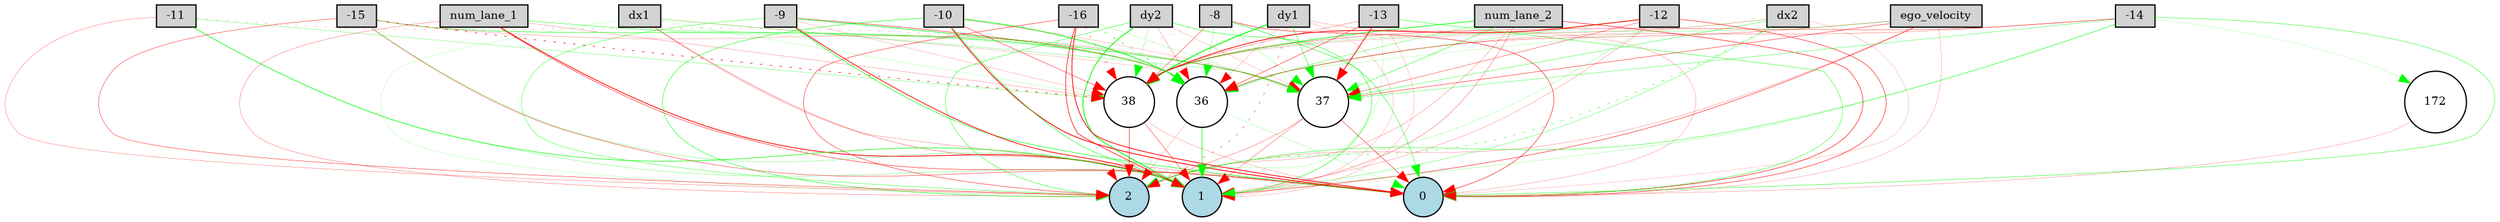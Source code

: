 digraph {
	node [fontsize=9 height=0.2 shape=circle width=0.2]
	num_lane_1 [fillcolor=lightgray shape=box style=filled]
	num_lane_2 [fillcolor=lightgray shape=box style=filled]
	ego_velocity [fillcolor=lightgray shape=box style=filled]
	dx1 [fillcolor=lightgray shape=box style=filled]
	dy1 [fillcolor=lightgray shape=box style=filled]
	dx2 [fillcolor=lightgray shape=box style=filled]
	dy2 [fillcolor=lightgray shape=box style=filled]
	-8 [fillcolor=lightgray shape=box style=filled]
	-9 [fillcolor=lightgray shape=box style=filled]
	-10 [fillcolor=lightgray shape=box style=filled]
	-11 [fillcolor=lightgray shape=box style=filled]
	-12 [fillcolor=lightgray shape=box style=filled]
	-13 [fillcolor=lightgray shape=box style=filled]
	-14 [fillcolor=lightgray shape=box style=filled]
	-15 [fillcolor=lightgray shape=box style=filled]
	-16 [fillcolor=lightgray shape=box style=filled]
	0 [fillcolor=lightblue style=filled]
	1 [fillcolor=lightblue style=filled]
	2 [fillcolor=lightblue style=filled]
	36 [fillcolor=white style=filled]
	37 [fillcolor=white style=filled]
	38 [fillcolor=white style=filled]
	172 [fillcolor=white style=filled]
	num_lane_1 -> 36 [color=green penwidth=0.21809394175250252 style=solid]
	num_lane_1 -> 37 [color=green penwidth=0.13303865154103228 style=solid]
	num_lane_1 -> 38 [color=red penwidth=0.15672314298107953 style=solid]
	num_lane_2 -> 36 [color=green penwidth=0.231290503779493 style=solid]
	num_lane_2 -> 37 [color=green penwidth=0.32326709812773036 style=solid]
	num_lane_2 -> 38 [color=green penwidth=0.5302667837605014 style=solid]
	ego_velocity -> 36 [color=red penwidth=0.22120786278462395 style=solid]
	ego_velocity -> 37 [color=red penwidth=0.3151586635706104 style=solid]
	ego_velocity -> 38 [color=green penwidth=0.1653662520432389 style=solid]
	dx1 -> 36 [color=red penwidth=0.11666822260104318 style=solid]
	dx1 -> 37 [color=green penwidth=0.1990990271191609 style=solid]
	dx1 -> 38 [color=green penwidth=0.1060744936412277 style=solid]
	dy1 -> 36 [color=red penwidth=0.1189666675101901 style=solid]
	dy1 -> 37 [color=green penwidth=0.34925486791963634 style=solid]
	dy1 -> 38 [color=green penwidth=0.7619068004712716 style=solid]
	dx2 -> 36 [color=green penwidth=0.11243192346986965 style=solid]
	dx2 -> 37 [color=green penwidth=0.27196100781644966 style=solid]
	dx2 -> 38 [color=red penwidth=0.13417902257051717 style=solid]
	dy2 -> 36 [color=red penwidth=0.1704130868101738 style=solid]
	dy2 -> 37 [color=red penwidth=0.10332336086583396 style=solid]
	dy2 -> 38 [color=green penwidth=0.15205993243345756 style=solid]
	-8 -> 36 [color=green penwidth=0.1579575896743631 style=solid]
	-8 -> 37 [color=green penwidth=0.16711583865717772 style=solid]
	-8 -> 38 [color=red penwidth=0.27654100350758704 style=solid]
	-9 -> 36 [color=red penwidth=0.31918934477566396 style=solid]
	-9 -> 37 [color=green penwidth=0.45824782524531005 style=solid]
	-9 -> 38 [color=red penwidth=0.12142301271124653 style=solid]
	-10 -> 36 [color=green penwidth=0.5874467206786582 style=solid]
	-10 -> 37 [color=red penwidth=0.12318925557010157 style=solid]
	-10 -> 38 [color=red penwidth=0.3064760379753234 style=solid]
	-11 -> 36 [color=red penwidth=0.1385818164387118 style=dotted]
	-11 -> 38 [color=green penwidth=0.196399844374221 style=solid]
	-12 -> 36 [color=green penwidth=0.17067031911174113 style=solid]
	-12 -> 37 [color=red penwidth=0.25573704115799184 style=solid]
	-12 -> 38 [color=red penwidth=0.6252635938648091 style=solid]
	-13 -> 36 [color=red penwidth=0.3177764788758656 style=solid]
	-13 -> 37 [color=red penwidth=0.6090465453624467 style=solid]
	-13 -> 38 [color=red penwidth=0.19441969957145258 style=solid]
	-14 -> 36 [color=red penwidth=0.1824511675244168 style=solid]
	-14 -> 37 [color=green penwidth=0.2466803849828164 style=solid]
	-14 -> 38 [color=red penwidth=0.2428006652147037 style=solid]
	-15 -> 36 [color=green penwidth=0.3632917454394453 style=solid]
	-15 -> 37 [color=red penwidth=0.1478729256013529 style=solid]
	-15 -> 38 [color=red penwidth=0.4674481870927465 style=dotted]
	-16 -> 36 [color=green penwidth=0.39963992061987186 style=dotted]
	-16 -> 37 [color=green penwidth=0.12073330903886248 style=solid]
	-16 -> 38 [color=red penwidth=0.27417812672647046 style=dotted]
	36 -> 0 [color=green penwidth=0.12262219610513508 style=solid]
	36 -> 1 [color=green penwidth=0.48352462878262714 style=solid]
	36 -> 2 [color=red penwidth=0.12428346180167757 style=solid]
	37 -> 0 [color=red penwidth=0.3149764017844475 style=solid]
	37 -> 1 [color=red penwidth=0.21541430661682284 style=solid]
	37 -> 2 [color=red penwidth=0.20528772818470725 style=solid]
	38 -> 0 [color=red penwidth=0.13502723798110328 style=solid]
	38 -> 1 [color=red penwidth=0.2836240151184013 style=solid]
	38 -> 2 [color=red penwidth=0.36379667163989127 style=solid]
	num_lane_1 -> 0 [color=red penwidth=0.3344532688992632 style=solid]
	num_lane_1 -> 1 [color=red penwidth=0.6226668695659084 style=solid]
	num_lane_1 -> 2 [color=red penwidth=0.18250667249422747 style=solid]
	num_lane_2 -> 0 [color=red penwidth=0.4027873773051349 style=solid]
	num_lane_2 -> 1 [color=red penwidth=0.20894551919057464 style=solid]
	num_lane_2 -> 2 [color=red penwidth=0.15562261923265977 style=solid]
	ego_velocity -> 0 [color=red penwidth=0.13361796579105256 style=solid]
	ego_velocity -> 1 [color=red penwidth=0.35078416767353493 style=solid]
	ego_velocity -> 2 [color=red penwidth=0.15158592086901918 style=solid]
	dx1 -> 0 [color=red penwidth=0.16858118985689352 style=solid]
	dx1 -> 1 [color=red penwidth=0.23131361487884572 style=solid]
	dx1 -> 2 [color=green penwidth=0.10687250369914246 style=solid]
	dy1 -> 0 [color=red penwidth=0.14300685462849266 style=solid]
	dy1 -> 1 [color=red penwidth=0.11669988267072434 style=solid]
	dy1 -> 2 [color=red penwidth=0.2956266900512232 style=dotted]
	dx2 -> 0 [color=red penwidth=0.10484726182230707 style=solid]
	dx2 -> 1 [color=green penwidth=0.21725762117547387 style=solid]
	dx2 -> 2 [color=green penwidth=0.33678242804473857 style=dotted]
	dy2 -> 0 [color=green penwidth=0.3386408673289639 style=solid]
	dy2 -> 1 [color=green penwidth=0.653043516259858 style=solid]
	dy2 -> 2 [color=green penwidth=0.31702161450495814 style=solid]
	-8 -> 0 [color=red penwidth=0.367779480562039 style=solid]
	-8 -> 1 [color=green penwidth=0.3724703241596362 style=solid]
	-8 -> 2 [color=red penwidth=0.11487574204149038 style=dotted]
	-9 -> 0 [color=green penwidth=0.41672071749527617 style=solid]
	-9 -> 1 [color=red penwidth=0.586312907626086 style=solid]
	-9 -> 2 [color=green penwidth=0.2647365382857232 style=solid]
	-10 -> 0 [color=red penwidth=0.6610112379877192 style=solid]
	-10 -> 1 [color=green penwidth=0.3477318950732758 style=solid]
	-10 -> 2 [color=green penwidth=0.3566043728730822 style=solid]
	-11 -> 0 [color=green penwidth=0.18053573537493206 style=solid]
	-11 -> 1 [color=green penwidth=0.4467458635740542 style=solid]
	-11 -> 2 [color=red penwidth=0.17522986444545552 style=solid]
	-12 -> 0 [color=red penwidth=0.36382105337463455 style=solid]
	-12 -> 1 [color=red penwidth=0.14523192208935898 style=solid]
	-12 -> 2 [color=green penwidth=0.13944965066870435 style=solid]
	-13 -> 0 [color=green penwidth=0.30644718924785885 style=solid]
	-13 -> 1 [color=red penwidth=0.1225296592269762 style=solid]
	-13 -> 2 [color=green penwidth=0.12911377293603743 style=solid]
	-14 -> 0 [color=green penwidth=0.3051033571723005 style=solid]
	-14 -> 1 [color=green penwidth=0.13445239437644185 style=solid]
	-14 -> 2 [color=green penwidth=0.3103558489196111 style=solid]
	-15 -> 0 [color=red penwidth=0.2780829309057731 style=solid]
	-15 -> 1 [color=green penwidth=0.18854905150486084 style=solid]
	-15 -> 2 [color=red penwidth=0.2826857511089376 style=solid]
	-16 -> 0 [color=red penwidth=0.615163419272264 style=solid]
	-16 -> 1 [color=red penwidth=0.47775321795751347 style=solid]
	-16 -> 2 [color=red penwidth=0.3233823725343523 style=solid]
	-14 -> 172 [color=green penwidth=0.107876241924897 style=solid]
	172 -> 0 [color=red penwidth=0.1451985192704642 style=solid]
}
